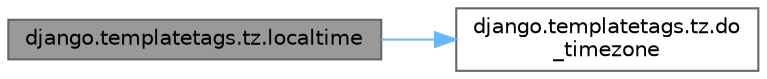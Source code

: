 digraph "django.templatetags.tz.localtime"
{
 // LATEX_PDF_SIZE
  bgcolor="transparent";
  edge [fontname=Helvetica,fontsize=10,labelfontname=Helvetica,labelfontsize=10];
  node [fontname=Helvetica,fontsize=10,shape=box,height=0.2,width=0.4];
  rankdir="LR";
  Node1 [id="Node000001",label="django.templatetags.tz.localtime",height=0.2,width=0.4,color="gray40", fillcolor="grey60", style="filled", fontcolor="black",tooltip=" "];
  Node1 -> Node2 [id="edge1_Node000001_Node000002",color="steelblue1",style="solid",tooltip=" "];
  Node2 [id="Node000002",label="django.templatetags.tz.do\l_timezone",height=0.2,width=0.4,color="grey40", fillcolor="white", style="filled",URL="$namespacedjango_1_1templatetags_1_1tz.html#a282f65fa3cfc8c5d60e796304e03ab89",tooltip=" "];
}
